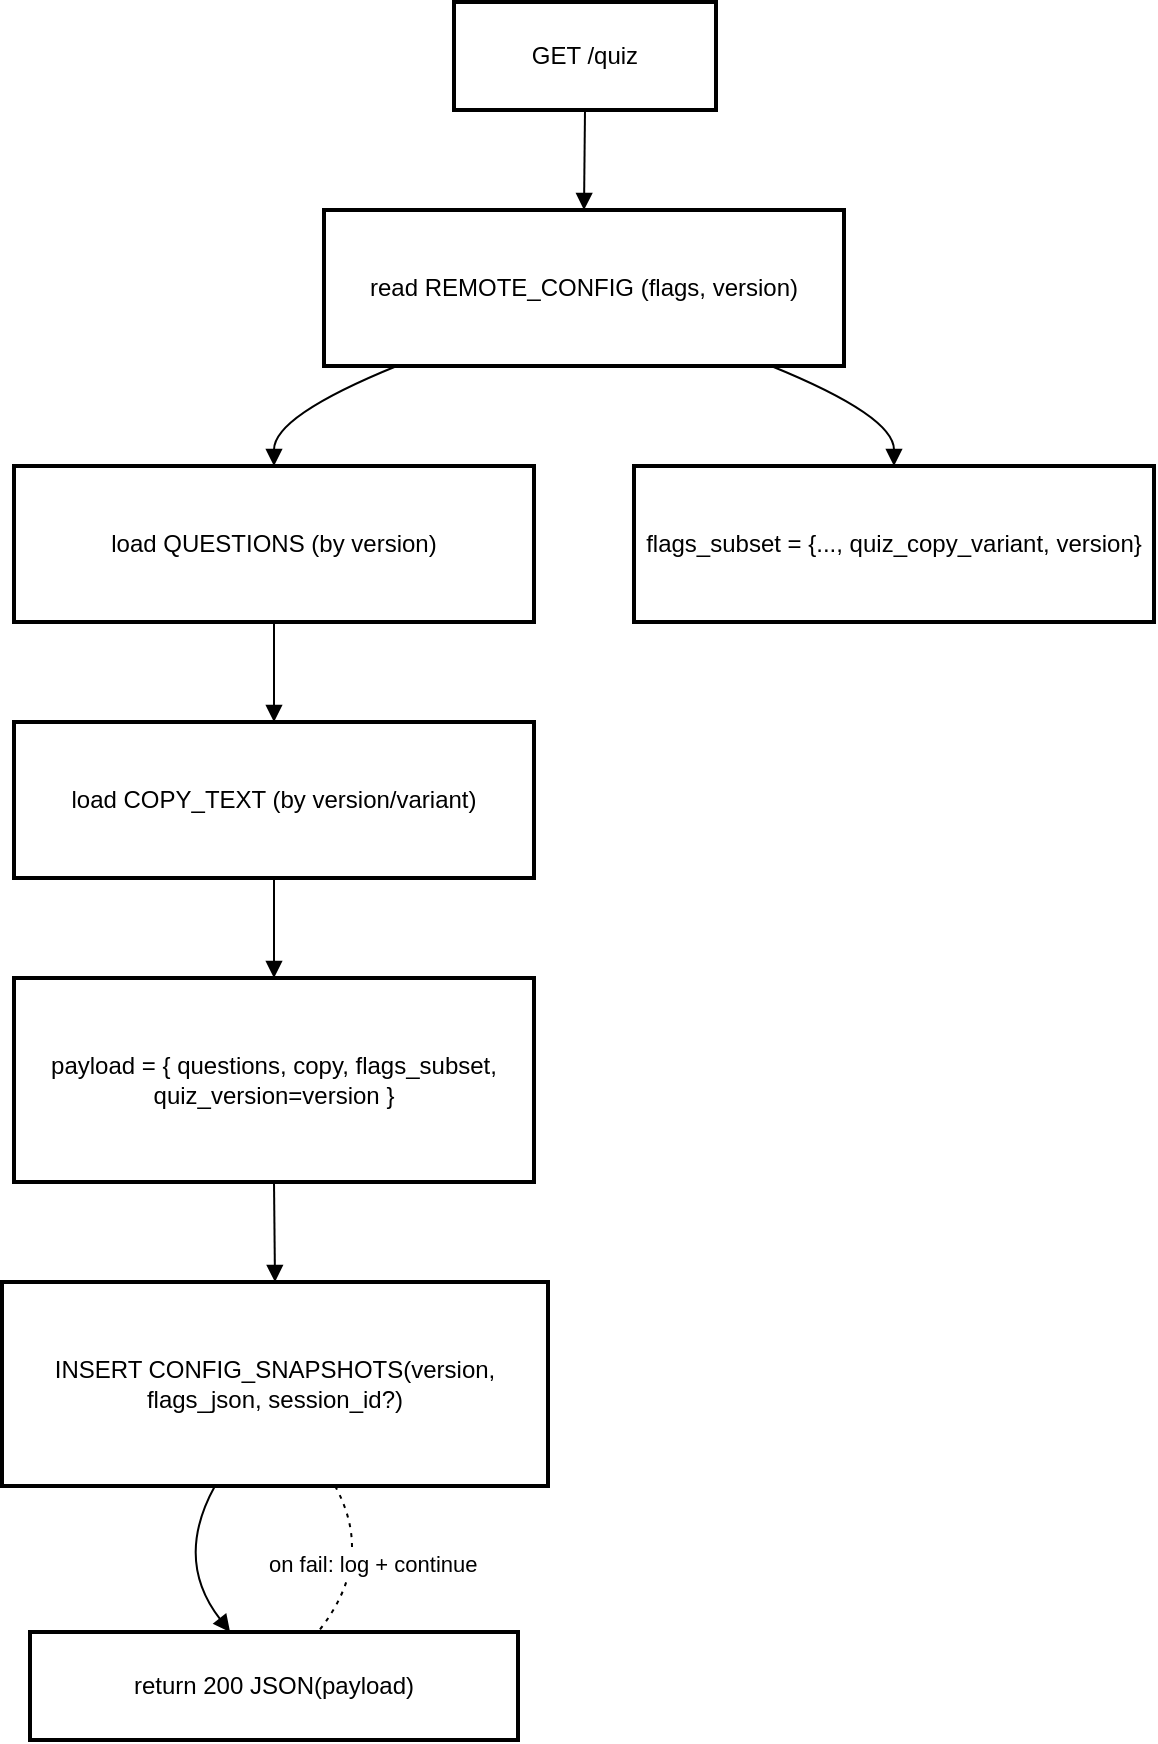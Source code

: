<mxfile version="28.1.1">
  <diagram name="Page-1" id="JGYRma51Nrfwy8BxqrU2">
    <mxGraphModel dx="695" dy="778" grid="1" gridSize="10" guides="1" tooltips="1" connect="1" arrows="1" fold="1" page="1" pageScale="1" pageWidth="850" pageHeight="1100" math="0" shadow="0">
      <root>
        <mxCell id="0" />
        <mxCell id="1" parent="0" />
        <mxCell id="TqXYie412Zf4tbI4Ucrv-17" value="GET /quiz" style="whiteSpace=wrap;strokeWidth=2;" vertex="1" parent="1">
          <mxGeometry x="246" y="80" width="131" height="54" as="geometry" />
        </mxCell>
        <mxCell id="TqXYie412Zf4tbI4Ucrv-18" value="read REMOTE_CONFIG (flags, version)" style="whiteSpace=wrap;strokeWidth=2;" vertex="1" parent="1">
          <mxGeometry x="181" y="184" width="260" height="78" as="geometry" />
        </mxCell>
        <mxCell id="TqXYie412Zf4tbI4Ucrv-19" value="load QUESTIONS (by version)" style="whiteSpace=wrap;strokeWidth=2;" vertex="1" parent="1">
          <mxGeometry x="26" y="312" width="260" height="78" as="geometry" />
        </mxCell>
        <mxCell id="TqXYie412Zf4tbI4Ucrv-20" value="load COPY_TEXT (by version/variant)" style="whiteSpace=wrap;strokeWidth=2;" vertex="1" parent="1">
          <mxGeometry x="26" y="440" width="260" height="78" as="geometry" />
        </mxCell>
        <mxCell id="TqXYie412Zf4tbI4Ucrv-21" value="flags_subset = {..., quiz_copy_variant, version}" style="whiteSpace=wrap;strokeWidth=2;" vertex="1" parent="1">
          <mxGeometry x="336" y="312" width="260" height="78" as="geometry" />
        </mxCell>
        <mxCell id="TqXYie412Zf4tbI4Ucrv-22" value="payload = { questions, copy, flags_subset, quiz_version=version }" style="whiteSpace=wrap;strokeWidth=2;" vertex="1" parent="1">
          <mxGeometry x="26" y="568" width="260" height="102" as="geometry" />
        </mxCell>
        <mxCell id="TqXYie412Zf4tbI4Ucrv-23" value="INSERT CONFIG_SNAPSHOTS(version, flags_json, session_id?)" style="whiteSpace=wrap;strokeWidth=2;" vertex="1" parent="1">
          <mxGeometry x="20" y="720" width="273" height="102" as="geometry" />
        </mxCell>
        <mxCell id="TqXYie412Zf4tbI4Ucrv-24" value="return 200 JSON(payload)" style="whiteSpace=wrap;strokeWidth=2;" vertex="1" parent="1">
          <mxGeometry x="34" y="895" width="244" height="54" as="geometry" />
        </mxCell>
        <mxCell id="TqXYie412Zf4tbI4Ucrv-25" value="" style="curved=1;startArrow=none;endArrow=block;exitX=0.5;exitY=1;entryX=0.5;entryY=0;rounded=0;" edge="1" parent="1" source="TqXYie412Zf4tbI4Ucrv-17" target="TqXYie412Zf4tbI4Ucrv-18">
          <mxGeometry relative="1" as="geometry">
            <Array as="points" />
          </mxGeometry>
        </mxCell>
        <mxCell id="TqXYie412Zf4tbI4Ucrv-26" value="" style="curved=1;startArrow=none;endArrow=block;exitX=0.14;exitY=1;entryX=0.5;entryY=0;rounded=0;" edge="1" parent="1" source="TqXYie412Zf4tbI4Ucrv-18" target="TqXYie412Zf4tbI4Ucrv-19">
          <mxGeometry relative="1" as="geometry">
            <Array as="points">
              <mxPoint x="156" y="287" />
            </Array>
          </mxGeometry>
        </mxCell>
        <mxCell id="TqXYie412Zf4tbI4Ucrv-27" value="" style="curved=1;startArrow=none;endArrow=block;exitX=0.5;exitY=1;entryX=0.5;entryY=0;rounded=0;" edge="1" parent="1" source="TqXYie412Zf4tbI4Ucrv-19" target="TqXYie412Zf4tbI4Ucrv-20">
          <mxGeometry relative="1" as="geometry">
            <Array as="points" />
          </mxGeometry>
        </mxCell>
        <mxCell id="TqXYie412Zf4tbI4Ucrv-28" value="" style="curved=1;startArrow=none;endArrow=block;exitX=0.86;exitY=1;entryX=0.5;entryY=0;rounded=0;" edge="1" parent="1" source="TqXYie412Zf4tbI4Ucrv-18" target="TqXYie412Zf4tbI4Ucrv-21">
          <mxGeometry relative="1" as="geometry">
            <Array as="points">
              <mxPoint x="466" y="287" />
            </Array>
          </mxGeometry>
        </mxCell>
        <mxCell id="TqXYie412Zf4tbI4Ucrv-29" value="" style="curved=1;startArrow=none;endArrow=block;exitX=0.5;exitY=1;entryX=0.5;entryY=0;rounded=0;" edge="1" parent="1" source="TqXYie412Zf4tbI4Ucrv-20" target="TqXYie412Zf4tbI4Ucrv-22">
          <mxGeometry relative="1" as="geometry">
            <Array as="points" />
          </mxGeometry>
        </mxCell>
        <mxCell id="TqXYie412Zf4tbI4Ucrv-30" value="" style="curved=1;startArrow=none;endArrow=block;exitX=0.5;exitY=1;entryX=0.5;entryY=0;rounded=0;" edge="1" parent="1" source="TqXYie412Zf4tbI4Ucrv-22" target="TqXYie412Zf4tbI4Ucrv-23">
          <mxGeometry relative="1" as="geometry">
            <Array as="points" />
          </mxGeometry>
        </mxCell>
        <mxCell id="TqXYie412Zf4tbI4Ucrv-31" value="" style="curved=1;startArrow=none;endArrow=block;exitX=0.39;exitY=1;entryX=0.41;entryY=0;rounded=0;" edge="1" parent="1" source="TqXYie412Zf4tbI4Ucrv-23" target="TqXYie412Zf4tbI4Ucrv-24">
          <mxGeometry relative="1" as="geometry">
            <Array as="points">
              <mxPoint x="106" y="859" />
            </Array>
          </mxGeometry>
        </mxCell>
        <mxCell id="TqXYie412Zf4tbI4Ucrv-32" value="on fail: log + continue" style="curved=1;dashed=1;dashPattern=2 3;startArrow=none;endArrow=none;exitX=0.61;exitY=1;entryX=0.59;entryY=0;rounded=0;" edge="1" parent="1" source="TqXYie412Zf4tbI4Ucrv-23" target="TqXYie412Zf4tbI4Ucrv-24">
          <mxGeometry relative="1" as="geometry">
            <Array as="points">
              <mxPoint x="207" y="859" />
            </Array>
          </mxGeometry>
        </mxCell>
      </root>
    </mxGraphModel>
  </diagram>
</mxfile>
